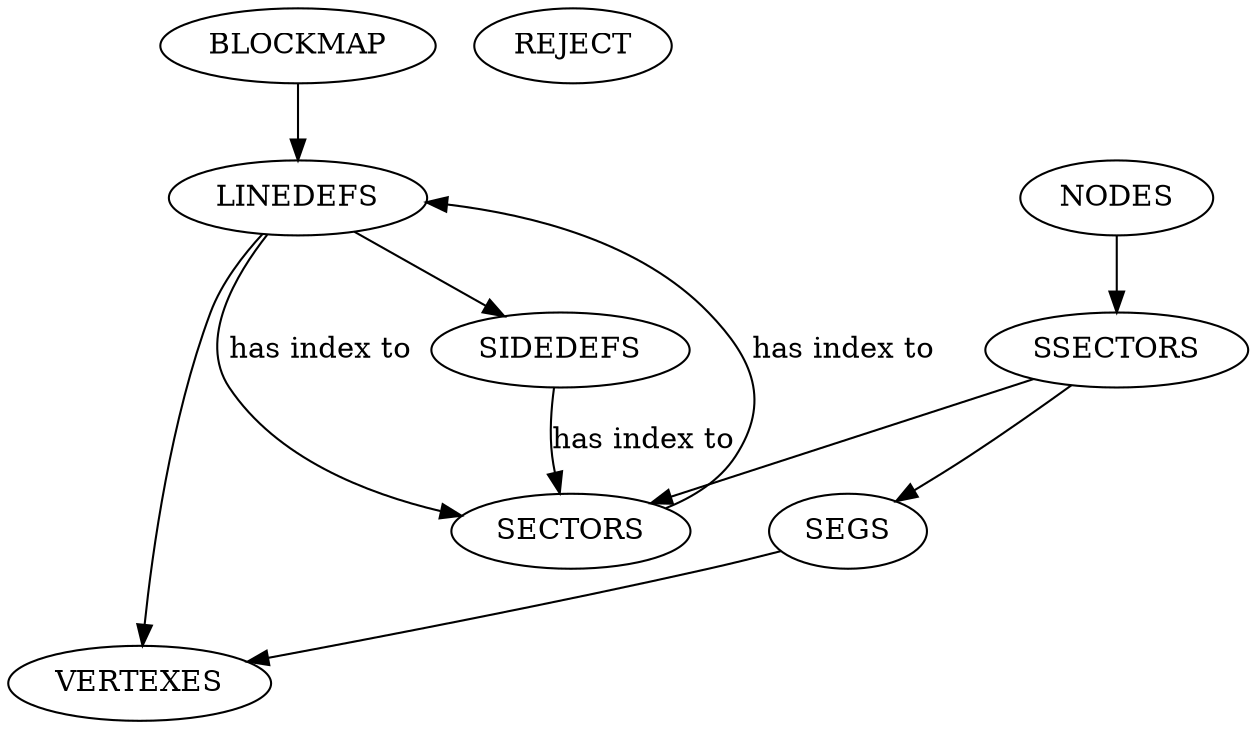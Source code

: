 strict digraph {
  LINEDEFS -> SIDEDEFS
  LINEDEFS -> VERTEXES
  LINEDEFS -> SECTORS[label="has index to"]
  SIDEDEFS -> SECTORS[label="has index to"]
  VERTEXES
  NODES -> SSECTORS
  SSECTORS -> SEGS
  SSECTORS -> SECTORS
  SEGS -> VERTEXES
  SECTORS -> LINEDEFS[label="has index to"]
  BLOCKMAP -> LINEDEFS
  REJECT
}
